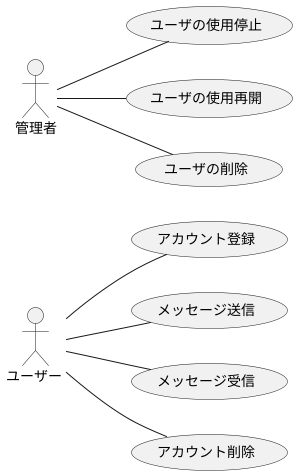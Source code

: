 @startuml
left to right direction

actor :ユーザー :as user
actor :管理者: as admin


user --(アカウント登録)
user --(メッセージ送信)
user --(メッセージ受信)
user --(アカウント削除)

admin --(ユーザの使用停止)
admin --(ユーザの使用再開)
admin --(ユーザの削除)

@enduml
